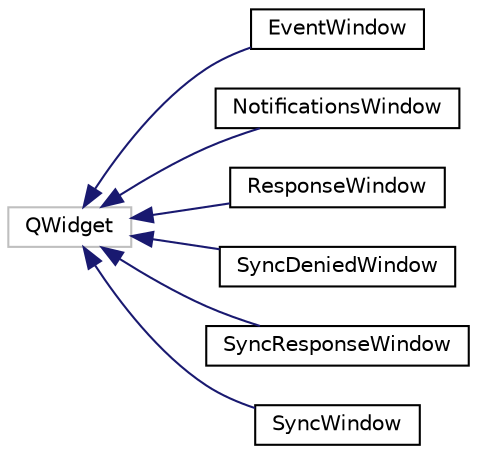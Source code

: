 digraph "Graphical Class Hierarchy"
{
 // LATEX_PDF_SIZE
  edge [fontname="Helvetica",fontsize="10",labelfontname="Helvetica",labelfontsize="10"];
  node [fontname="Helvetica",fontsize="10",shape=record];
  rankdir="LR";
  Node17 [label="QWidget",height=0.2,width=0.4,color="grey75", fillcolor="white", style="filled",tooltip=" "];
  Node17 -> Node0 [dir="back",color="midnightblue",fontsize="10",style="solid",fontname="Helvetica"];
  Node0 [label="EventWindow",height=0.2,width=0.4,color="black", fillcolor="white", style="filled",URL="$classEventWindow.html",tooltip=" "];
  Node17 -> Node19 [dir="back",color="midnightblue",fontsize="10",style="solid",fontname="Helvetica"];
  Node19 [label="NotificationsWindow",height=0.2,width=0.4,color="black", fillcolor="white", style="filled",URL="$classNotificationsWindow.html",tooltip=" "];
  Node17 -> Node20 [dir="back",color="midnightblue",fontsize="10",style="solid",fontname="Helvetica"];
  Node20 [label="ResponseWindow",height=0.2,width=0.4,color="black", fillcolor="white", style="filled",URL="$classResponseWindow.html",tooltip=" "];
  Node17 -> Node21 [dir="back",color="midnightblue",fontsize="10",style="solid",fontname="Helvetica"];
  Node21 [label="SyncDeniedWindow",height=0.2,width=0.4,color="black", fillcolor="white", style="filled",URL="$classSyncDeniedWindow.html",tooltip=" "];
  Node17 -> Node22 [dir="back",color="midnightblue",fontsize="10",style="solid",fontname="Helvetica"];
  Node22 [label="SyncResponseWindow",height=0.2,width=0.4,color="black", fillcolor="white", style="filled",URL="$classSyncResponseWindow.html",tooltip=" "];
  Node17 -> Node23 [dir="back",color="midnightblue",fontsize="10",style="solid",fontname="Helvetica"];
  Node23 [label="SyncWindow",height=0.2,width=0.4,color="black", fillcolor="white", style="filled",URL="$classSyncWindow.html",tooltip=" "];
}

